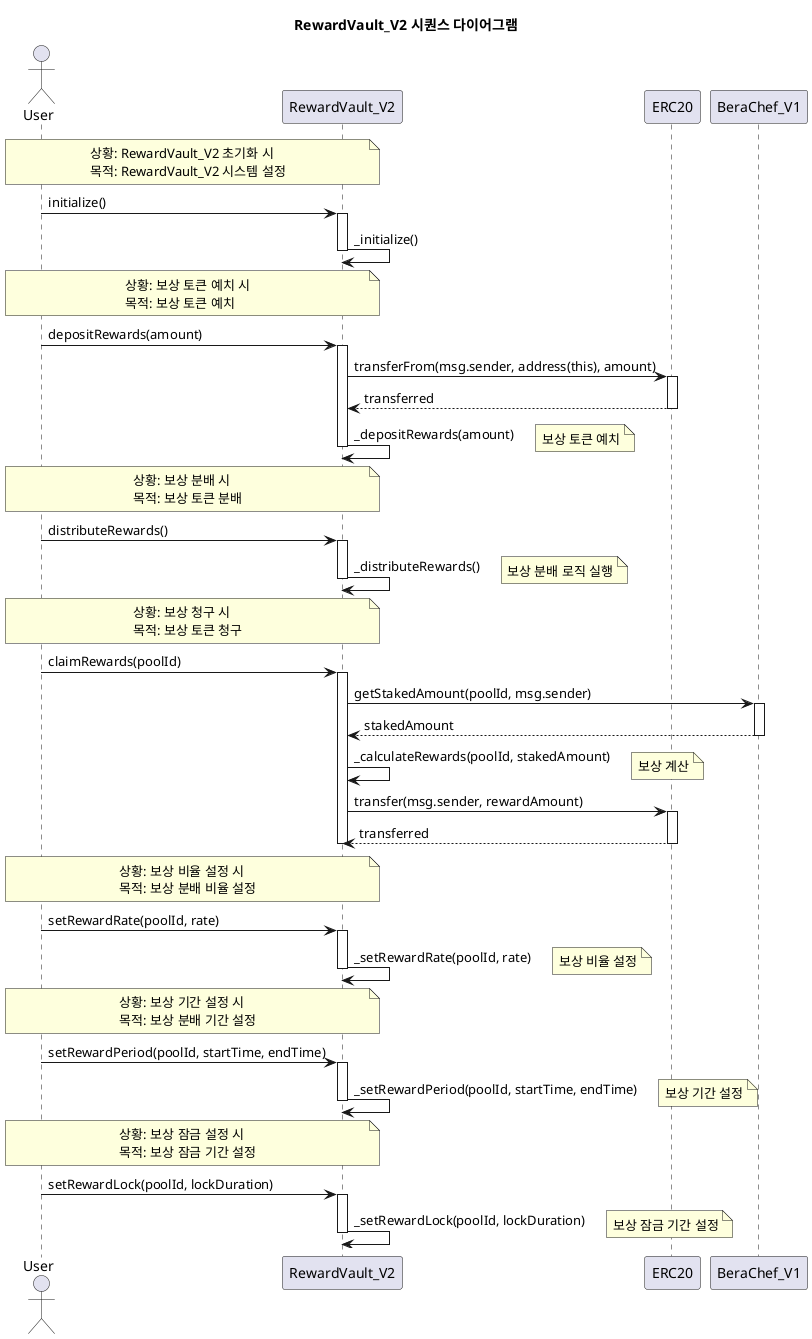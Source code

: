 @startuml
title RewardVault_V2 시퀀스 다이어그램

actor User
participant "RewardVault_V2" as RV
participant "ERC20" as E
participant "BeraChef_V1" as BC

note over User, RV
  상황: RewardVault_V2 초기화 시
  목적: RewardVault_V2 시스템 설정
end note

User -> RV: initialize()
activate RV
RV -> RV: _initialize()
deactivate RV

note over User, RV
  상황: 보상 토큰 예치 시
  목적: 보상 토큰 예치
end note

User -> RV: depositRewards(amount)
activate RV
RV -> E: transferFrom(msg.sender, address(this), amount)
activate E
E --> RV: transferred
deactivate E

RV -> RV: _depositRewards(amount)
note right: 보상 토큰 예치
deactivate RV

note over User, RV
  상황: 보상 분배 시
  목적: 보상 토큰 분배
end note

User -> RV: distributeRewards()
activate RV
RV -> RV: _distributeRewards()
note right: 보상 분배 로직 실행
deactivate RV

note over User, RV
  상황: 보상 청구 시
  목적: 보상 토큰 청구
end note

User -> RV: claimRewards(poolId)
activate RV
RV -> BC: getStakedAmount(poolId, msg.sender)
activate BC
BC --> RV: stakedAmount
deactivate BC

RV -> RV: _calculateRewards(poolId, stakedAmount)
note right: 보상 계산
RV -> E: transfer(msg.sender, rewardAmount)
activate E
E --> RV: transferred
deactivate E
deactivate RV

note over User, RV
  상황: 보상 비율 설정 시
  목적: 보상 분배 비율 설정
end note

User -> RV: setRewardRate(poolId, rate)
activate RV
RV -> RV: _setRewardRate(poolId, rate)
note right: 보상 비율 설정
deactivate RV

note over User, RV
  상황: 보상 기간 설정 시
  목적: 보상 분배 기간 설정
end note

User -> RV: setRewardPeriod(poolId, startTime, endTime)
activate RV
RV -> RV: _setRewardPeriod(poolId, startTime, endTime)
note right: 보상 기간 설정
deactivate RV

note over User, RV
  상황: 보상 잠금 설정 시
  목적: 보상 잠금 기간 설정
end note

User -> RV: setRewardLock(poolId, lockDuration)
activate RV
RV -> RV: _setRewardLock(poolId, lockDuration)
note right: 보상 잠금 기간 설정
deactivate RV

@enduml 